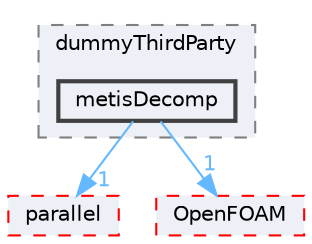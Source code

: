 digraph "src/dummyThirdParty/metisDecomp"
{
 // LATEX_PDF_SIZE
  bgcolor="transparent";
  edge [fontname=Helvetica,fontsize=10,labelfontname=Helvetica,labelfontsize=10];
  node [fontname=Helvetica,fontsize=10,shape=box,height=0.2,width=0.4];
  compound=true
  subgraph clusterdir_3dbf595be03a0daf8d8ce1c2eec1d958 {
    graph [ bgcolor="#edf0f7", pencolor="grey50", label="dummyThirdParty", fontname=Helvetica,fontsize=10 style="filled,dashed", URL="dir_3dbf595be03a0daf8d8ce1c2eec1d958.html",tooltip=""]
  dir_7636194730205d6a44098d3b24970dbc [label="metisDecomp", fillcolor="#edf0f7", color="grey25", style="filled,bold", URL="dir_7636194730205d6a44098d3b24970dbc.html",tooltip=""];
  }
  dir_72b2b5518d1565784443265ec6729f79 [label="parallel", fillcolor="#edf0f7", color="red", style="filled,dashed", URL="dir_72b2b5518d1565784443265ec6729f79.html",tooltip=""];
  dir_c5473ff19b20e6ec4dfe5c310b3778a8 [label="OpenFOAM", fillcolor="#edf0f7", color="red", style="filled,dashed", URL="dir_c5473ff19b20e6ec4dfe5c310b3778a8.html",tooltip=""];
  dir_7636194730205d6a44098d3b24970dbc->dir_72b2b5518d1565784443265ec6729f79 [headlabel="1", labeldistance=1.5 headhref="dir_002389_002780.html" href="dir_002389_002780.html" color="steelblue1" fontcolor="steelblue1"];
  dir_7636194730205d6a44098d3b24970dbc->dir_c5473ff19b20e6ec4dfe5c310b3778a8 [headlabel="1", labeldistance=1.5 headhref="dir_002389_002695.html" href="dir_002389_002695.html" color="steelblue1" fontcolor="steelblue1"];
}
